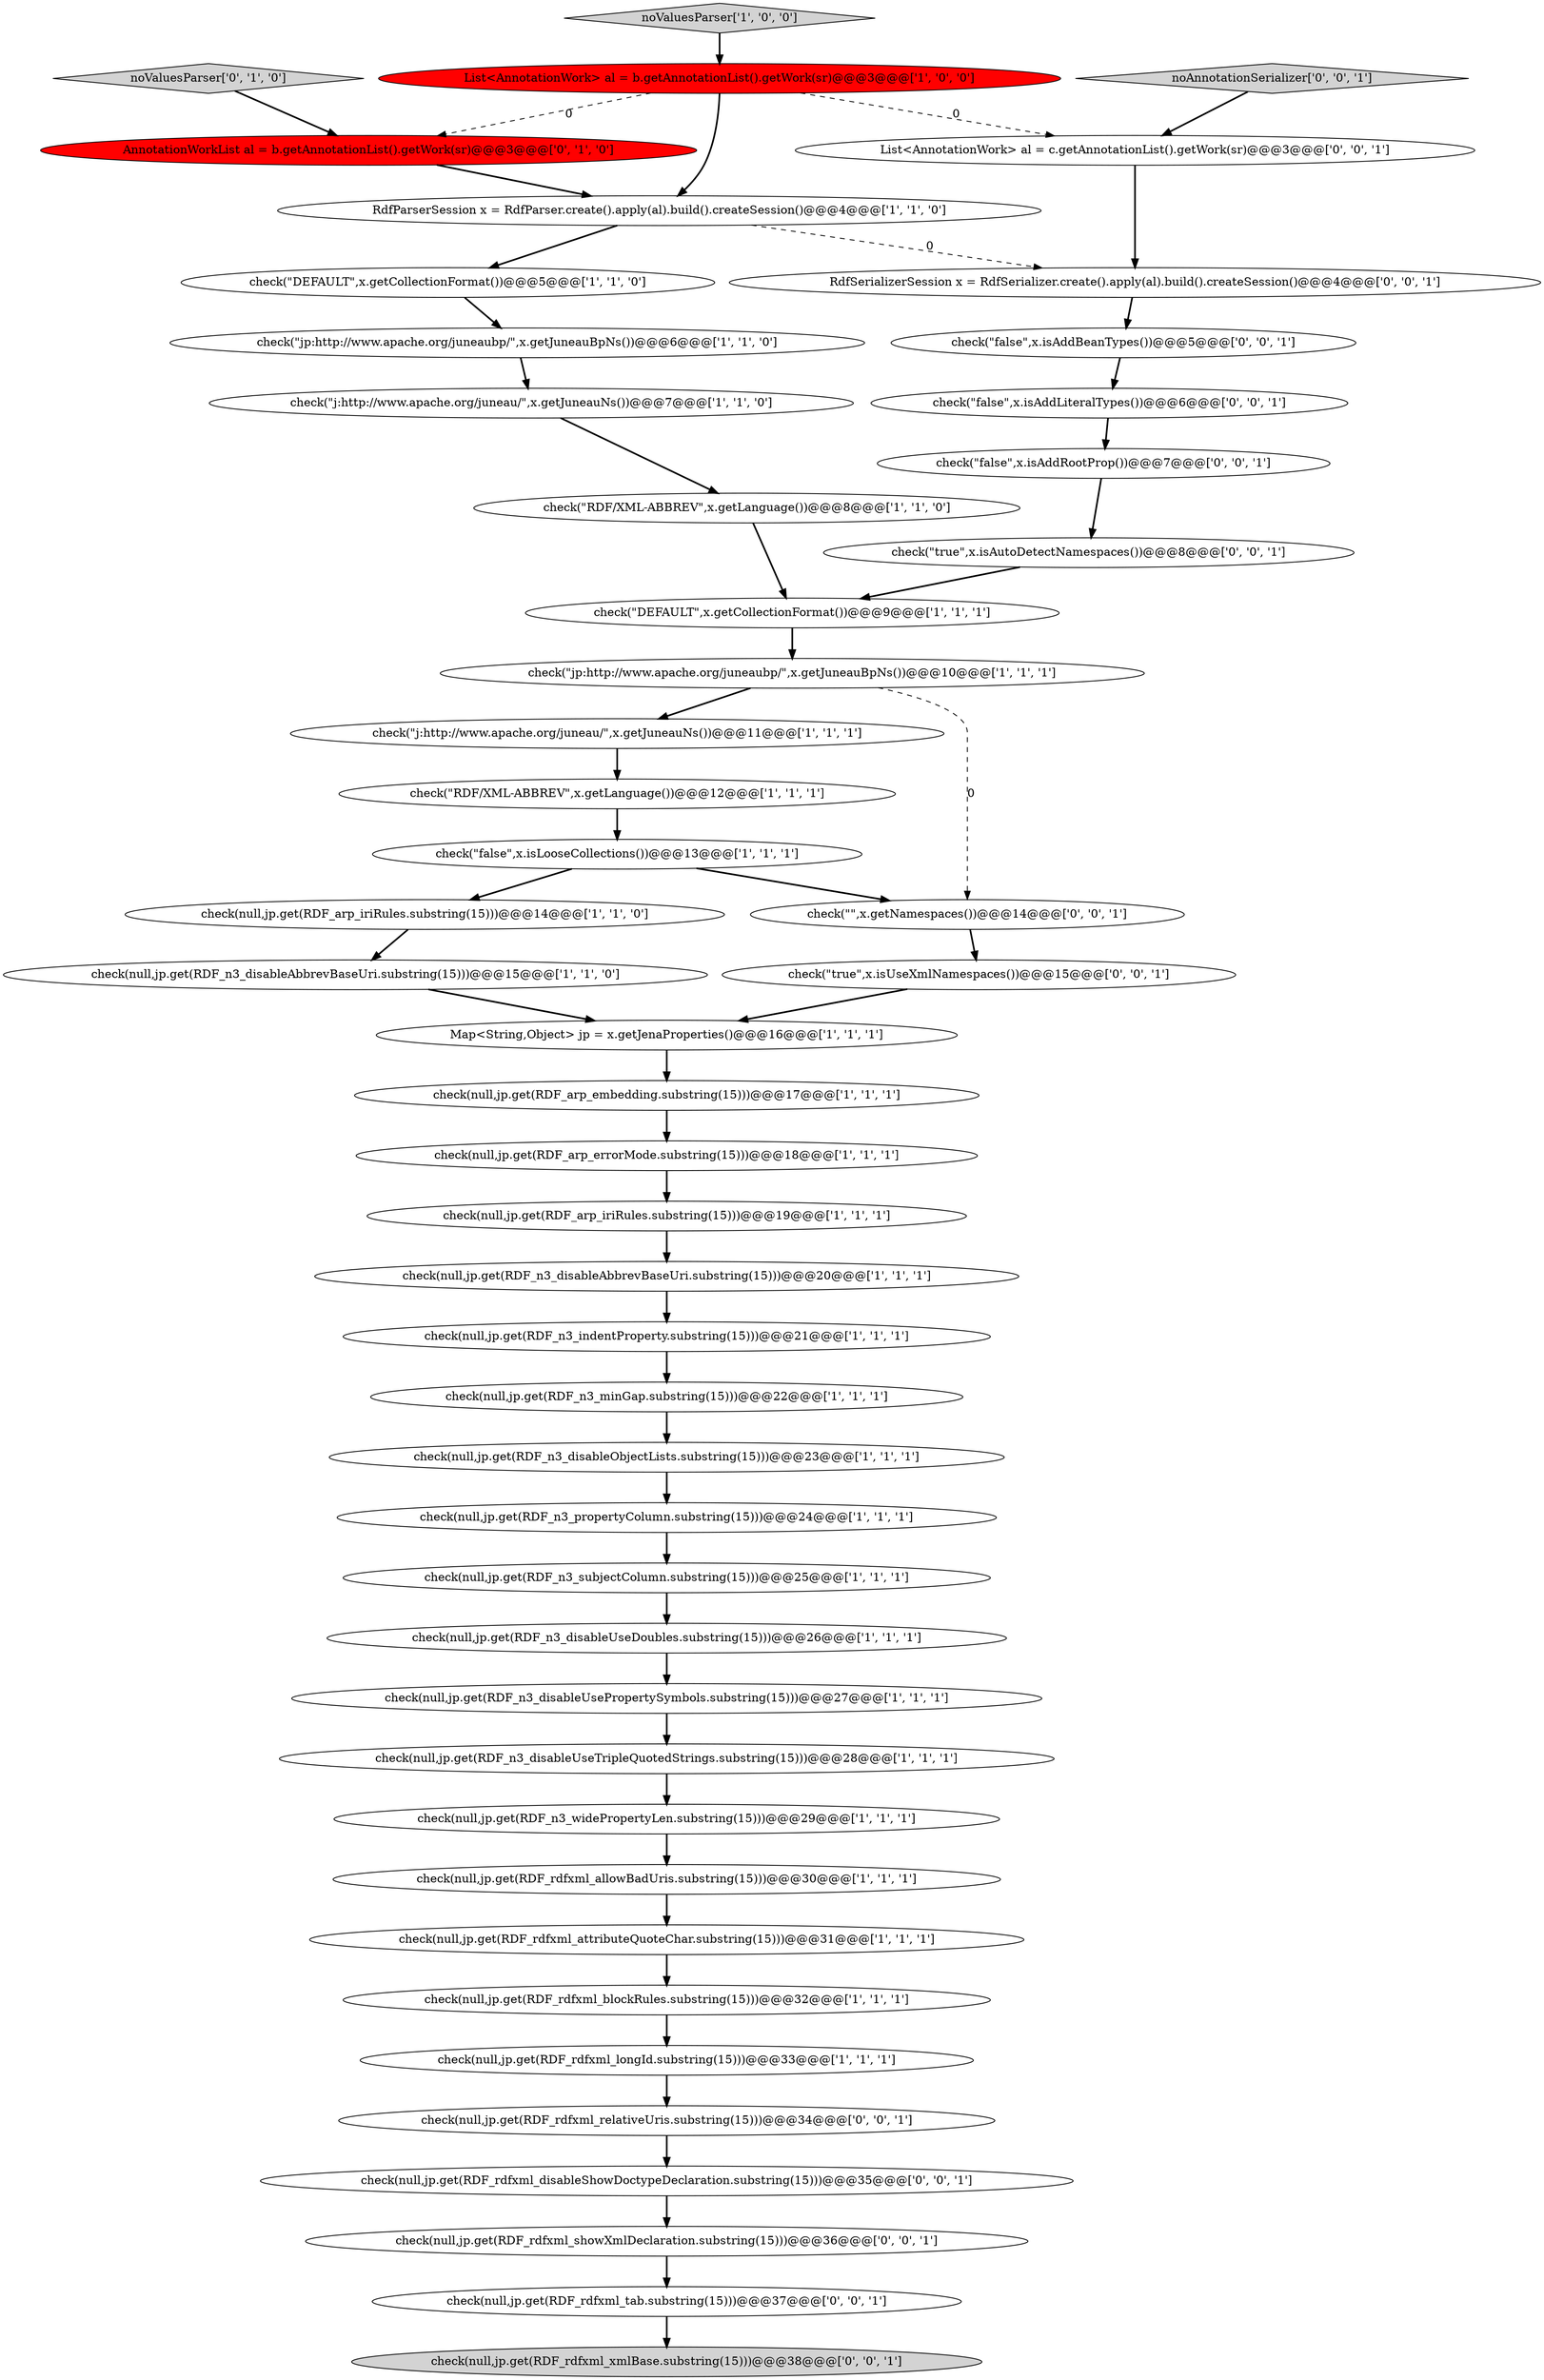 digraph {
5 [style = filled, label = "check(null,jp.get(RDF_n3_disableUseDoubles.substring(15)))@@@26@@@['1', '1', '1']", fillcolor = white, shape = ellipse image = "AAA0AAABBB1BBB"];
14 [style = filled, label = "check(\"j:http://www.apache.org/juneau/\",x.getJuneauNs())@@@7@@@['1', '1', '0']", fillcolor = white, shape = ellipse image = "AAA0AAABBB1BBB"];
13 [style = filled, label = "check(null,jp.get(RDF_n3_propertyColumn.substring(15)))@@@24@@@['1', '1', '1']", fillcolor = white, shape = ellipse image = "AAA0AAABBB1BBB"];
38 [style = filled, label = "check(null,jp.get(RDF_rdfxml_disableShowDoctypeDeclaration.substring(15)))@@@35@@@['0', '0', '1']", fillcolor = white, shape = ellipse image = "AAA0AAABBB3BBB"];
25 [style = filled, label = "check(\"jp:http://www.apache.org/juneaubp/\",x.getJuneauBpNs())@@@10@@@['1', '1', '1']", fillcolor = white, shape = ellipse image = "AAA0AAABBB1BBB"];
17 [style = filled, label = "List<AnnotationWork> al = b.getAnnotationList().getWork(sr)@@@3@@@['1', '0', '0']", fillcolor = red, shape = ellipse image = "AAA1AAABBB1BBB"];
37 [style = filled, label = "check(null,jp.get(RDF_rdfxml_tab.substring(15)))@@@37@@@['0', '0', '1']", fillcolor = white, shape = ellipse image = "AAA0AAABBB3BBB"];
21 [style = filled, label = "check(null,jp.get(RDF_rdfxml_allowBadUris.substring(15)))@@@30@@@['1', '1', '1']", fillcolor = white, shape = ellipse image = "AAA0AAABBB1BBB"];
19 [style = filled, label = "Map<String,Object> jp = x.getJenaProperties()@@@16@@@['1', '1', '1']", fillcolor = white, shape = ellipse image = "AAA0AAABBB1BBB"];
35 [style = filled, label = "List<AnnotationWork> al = c.getAnnotationList().getWork(sr)@@@3@@@['0', '0', '1']", fillcolor = white, shape = ellipse image = "AAA0AAABBB3BBB"];
12 [style = filled, label = "RdfParserSession x = RdfParser.create().apply(al).build().createSession()@@@4@@@['1', '1', '0']", fillcolor = white, shape = ellipse image = "AAA0AAABBB1BBB"];
24 [style = filled, label = "check(null,jp.get(RDF_rdfxml_longId.substring(15)))@@@33@@@['1', '1', '1']", fillcolor = white, shape = ellipse image = "AAA0AAABBB1BBB"];
16 [style = filled, label = "check(\"j:http://www.apache.org/juneau/\",x.getJuneauNs())@@@11@@@['1', '1', '1']", fillcolor = white, shape = ellipse image = "AAA0AAABBB1BBB"];
22 [style = filled, label = "check(null,jp.get(RDF_n3_indentProperty.substring(15)))@@@21@@@['1', '1', '1']", fillcolor = white, shape = ellipse image = "AAA0AAABBB1BBB"];
39 [style = filled, label = "check(\"false\",x.isAddBeanTypes())@@@5@@@['0', '0', '1']", fillcolor = white, shape = ellipse image = "AAA0AAABBB3BBB"];
44 [style = filled, label = "RdfSerializerSession x = RdfSerializer.create().apply(al).build().createSession()@@@4@@@['0', '0', '1']", fillcolor = white, shape = ellipse image = "AAA0AAABBB3BBB"];
10 [style = filled, label = "check(\"DEFAULT\",x.getCollectionFormat())@@@5@@@['1', '1', '0']", fillcolor = white, shape = ellipse image = "AAA0AAABBB1BBB"];
31 [style = filled, label = "check(null,jp.get(RDF_arp_errorMode.substring(15)))@@@18@@@['1', '1', '1']", fillcolor = white, shape = ellipse image = "AAA0AAABBB1BBB"];
15 [style = filled, label = "check(null,jp.get(RDF_n3_subjectColumn.substring(15)))@@@25@@@['1', '1', '1']", fillcolor = white, shape = ellipse image = "AAA0AAABBB1BBB"];
40 [style = filled, label = "check(null,jp.get(RDF_rdfxml_xmlBase.substring(15)))@@@38@@@['0', '0', '1']", fillcolor = lightgray, shape = ellipse image = "AAA0AAABBB3BBB"];
43 [style = filled, label = "check(\"false\",x.isAddLiteralTypes())@@@6@@@['0', '0', '1']", fillcolor = white, shape = ellipse image = "AAA0AAABBB3BBB"];
28 [style = filled, label = "check(null,jp.get(RDF_n3_disableAbbrevBaseUri.substring(15)))@@@15@@@['1', '1', '0']", fillcolor = white, shape = ellipse image = "AAA0AAABBB1BBB"];
30 [style = filled, label = "check(null,jp.get(RDF_arp_embedding.substring(15)))@@@17@@@['1', '1', '1']", fillcolor = white, shape = ellipse image = "AAA0AAABBB1BBB"];
11 [style = filled, label = "check(null,jp.get(RDF_n3_disableUseTripleQuotedStrings.substring(15)))@@@28@@@['1', '1', '1']", fillcolor = white, shape = ellipse image = "AAA0AAABBB1BBB"];
2 [style = filled, label = "check(null,jp.get(RDF_rdfxml_blockRules.substring(15)))@@@32@@@['1', '1', '1']", fillcolor = white, shape = ellipse image = "AAA0AAABBB1BBB"];
23 [style = filled, label = "noValuesParser['1', '0', '0']", fillcolor = lightgray, shape = diamond image = "AAA0AAABBB1BBB"];
26 [style = filled, label = "check(null,jp.get(RDF_n3_disableUsePropertySymbols.substring(15)))@@@27@@@['1', '1', '1']", fillcolor = white, shape = ellipse image = "AAA0AAABBB1BBB"];
20 [style = filled, label = "check(null,jp.get(RDF_n3_disableAbbrevBaseUri.substring(15)))@@@20@@@['1', '1', '1']", fillcolor = white, shape = ellipse image = "AAA0AAABBB1BBB"];
41 [style = filled, label = "check(\"true\",x.isAutoDetectNamespaces())@@@8@@@['0', '0', '1']", fillcolor = white, shape = ellipse image = "AAA0AAABBB3BBB"];
1 [style = filled, label = "check(null,jp.get(RDF_n3_minGap.substring(15)))@@@22@@@['1', '1', '1']", fillcolor = white, shape = ellipse image = "AAA0AAABBB1BBB"];
7 [style = filled, label = "check(\"jp:http://www.apache.org/juneaubp/\",x.getJuneauBpNs())@@@6@@@['1', '1', '0']", fillcolor = white, shape = ellipse image = "AAA0AAABBB1BBB"];
3 [style = filled, label = "check(null,jp.get(RDF_rdfxml_attributeQuoteChar.substring(15)))@@@31@@@['1', '1', '1']", fillcolor = white, shape = ellipse image = "AAA0AAABBB1BBB"];
32 [style = filled, label = "noValuesParser['0', '1', '0']", fillcolor = lightgray, shape = diamond image = "AAA0AAABBB2BBB"];
8 [style = filled, label = "check(\"DEFAULT\",x.getCollectionFormat())@@@9@@@['1', '1', '1']", fillcolor = white, shape = ellipse image = "AAA0AAABBB1BBB"];
46 [style = filled, label = "check(\"true\",x.isUseXmlNamespaces())@@@15@@@['0', '0', '1']", fillcolor = white, shape = ellipse image = "AAA0AAABBB3BBB"];
34 [style = filled, label = "noAnnotationSerializer['0', '0', '1']", fillcolor = lightgray, shape = diamond image = "AAA0AAABBB3BBB"];
29 [style = filled, label = "check(\"false\",x.isLooseCollections())@@@13@@@['1', '1', '1']", fillcolor = white, shape = ellipse image = "AAA0AAABBB1BBB"];
33 [style = filled, label = "AnnotationWorkList al = b.getAnnotationList().getWork(sr)@@@3@@@['0', '1', '0']", fillcolor = red, shape = ellipse image = "AAA1AAABBB2BBB"];
0 [style = filled, label = "check(\"RDF/XML-ABBREV\",x.getLanguage())@@@12@@@['1', '1', '1']", fillcolor = white, shape = ellipse image = "AAA0AAABBB1BBB"];
27 [style = filled, label = "check(null,jp.get(RDF_arp_iriRules.substring(15)))@@@14@@@['1', '1', '0']", fillcolor = white, shape = ellipse image = "AAA0AAABBB1BBB"];
45 [style = filled, label = "check(\"\",x.getNamespaces())@@@14@@@['0', '0', '1']", fillcolor = white, shape = ellipse image = "AAA0AAABBB3BBB"];
4 [style = filled, label = "check(null,jp.get(RDF_n3_widePropertyLen.substring(15)))@@@29@@@['1', '1', '1']", fillcolor = white, shape = ellipse image = "AAA0AAABBB1BBB"];
18 [style = filled, label = "check(\"RDF/XML-ABBREV\",x.getLanguage())@@@8@@@['1', '1', '0']", fillcolor = white, shape = ellipse image = "AAA0AAABBB1BBB"];
36 [style = filled, label = "check(null,jp.get(RDF_rdfxml_relativeUris.substring(15)))@@@34@@@['0', '0', '1']", fillcolor = white, shape = ellipse image = "AAA0AAABBB3BBB"];
9 [style = filled, label = "check(null,jp.get(RDF_arp_iriRules.substring(15)))@@@19@@@['1', '1', '1']", fillcolor = white, shape = ellipse image = "AAA0AAABBB1BBB"];
6 [style = filled, label = "check(null,jp.get(RDF_n3_disableObjectLists.substring(15)))@@@23@@@['1', '1', '1']", fillcolor = white, shape = ellipse image = "AAA0AAABBB1BBB"];
47 [style = filled, label = "check(null,jp.get(RDF_rdfxml_showXmlDeclaration.substring(15)))@@@36@@@['0', '0', '1']", fillcolor = white, shape = ellipse image = "AAA0AAABBB3BBB"];
42 [style = filled, label = "check(\"false\",x.isAddRootProp())@@@7@@@['0', '0', '1']", fillcolor = white, shape = ellipse image = "AAA0AAABBB3BBB"];
42->41 [style = bold, label=""];
16->0 [style = bold, label=""];
35->44 [style = bold, label=""];
31->9 [style = bold, label=""];
41->8 [style = bold, label=""];
27->28 [style = bold, label=""];
11->4 [style = bold, label=""];
17->35 [style = dashed, label="0"];
39->43 [style = bold, label=""];
43->42 [style = bold, label=""];
4->21 [style = bold, label=""];
5->26 [style = bold, label=""];
0->29 [style = bold, label=""];
9->20 [style = bold, label=""];
17->33 [style = dashed, label="0"];
47->37 [style = bold, label=""];
33->12 [style = bold, label=""];
44->39 [style = bold, label=""];
25->16 [style = bold, label=""];
10->7 [style = bold, label=""];
26->11 [style = bold, label=""];
32->33 [style = bold, label=""];
15->5 [style = bold, label=""];
29->45 [style = bold, label=""];
20->22 [style = bold, label=""];
7->14 [style = bold, label=""];
29->27 [style = bold, label=""];
24->36 [style = bold, label=""];
17->12 [style = bold, label=""];
12->10 [style = bold, label=""];
1->6 [style = bold, label=""];
3->2 [style = bold, label=""];
30->31 [style = bold, label=""];
6->13 [style = bold, label=""];
25->45 [style = dashed, label="0"];
28->19 [style = bold, label=""];
12->44 [style = dashed, label="0"];
38->47 [style = bold, label=""];
23->17 [style = bold, label=""];
14->18 [style = bold, label=""];
46->19 [style = bold, label=""];
18->8 [style = bold, label=""];
13->15 [style = bold, label=""];
22->1 [style = bold, label=""];
45->46 [style = bold, label=""];
2->24 [style = bold, label=""];
36->38 [style = bold, label=""];
34->35 [style = bold, label=""];
8->25 [style = bold, label=""];
37->40 [style = bold, label=""];
21->3 [style = bold, label=""];
19->30 [style = bold, label=""];
}
